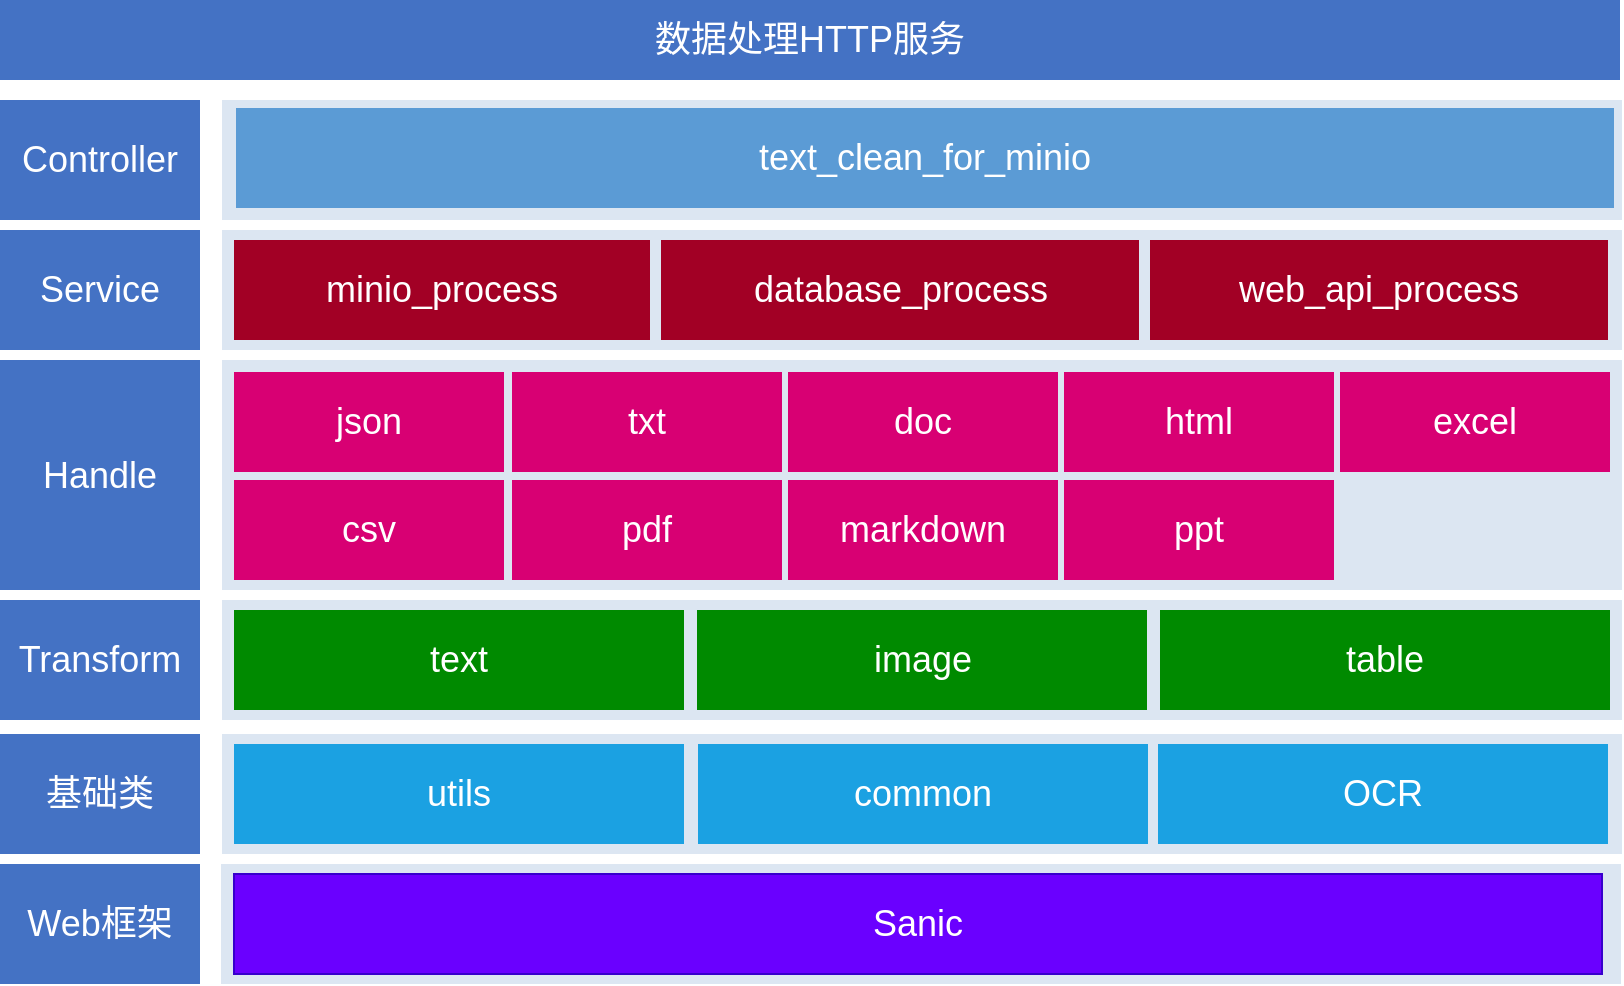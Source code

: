 <mxfile version="21.2.8" type="device">
  <diagram name="第 1 页" id="loeKpyqY9KO9q6GEpTu8">
    <mxGraphModel dx="1026" dy="1843" grid="0" gridSize="10" guides="1" tooltips="1" connect="1" arrows="1" fold="1" page="1" pageScale="1" pageWidth="827" pageHeight="1169" math="0" shadow="0">
      <root>
        <mxCell id="0" />
        <mxCell id="1" parent="0" />
        <mxCell id="iNnB15NnGvmIqP9MPX9o-1" value="&lt;font style=&quot;font-size: 18px;&quot;&gt;数据处理HTTP服务&lt;/font&gt;" style="rounded=0;whiteSpace=wrap;html=1;fillColor=#4472c4;strokeColor=none;fontColor=#ffffff;" parent="1" vertex="1">
          <mxGeometry x="9" y="-170" width="810" height="40" as="geometry" />
        </mxCell>
        <mxCell id="iNnB15NnGvmIqP9MPX9o-23" value="" style="rounded=0;whiteSpace=wrap;html=1;fillColor=#dce6f2;strokeColor=none;" parent="1" vertex="1">
          <mxGeometry x="120" y="-120" width="700" height="60" as="geometry" />
        </mxCell>
        <mxCell id="iNnB15NnGvmIqP9MPX9o-24" value="&lt;font color=&quot;#ffffff&quot; style=&quot;font-size: 18px;&quot;&gt;Controller&lt;/font&gt;" style="rounded=0;whiteSpace=wrap;html=1;fillColor=#4472c4;strokeColor=none;" parent="1" vertex="1">
          <mxGeometry x="9" y="-120" width="100" height="60" as="geometry" />
        </mxCell>
        <mxCell id="iNnB15NnGvmIqP9MPX9o-25" value="&lt;font style=&quot;font-size: 18px;&quot;&gt;Service&lt;/font&gt;" style="rounded=0;whiteSpace=wrap;html=1;fillColor=#4472c4;fontColor=#FFFFFF;strokeColor=none;" parent="1" vertex="1">
          <mxGeometry x="9" y="-55" width="100" height="60" as="geometry" />
        </mxCell>
        <mxCell id="iNnB15NnGvmIqP9MPX9o-26" value="&lt;font style=&quot;font-size: 18px;&quot;&gt;Handle&lt;/font&gt;" style="rounded=0;whiteSpace=wrap;html=1;fillColor=#4472c4;fontColor=#FFFFFF;strokeColor=none;" parent="1" vertex="1">
          <mxGeometry x="9" y="10" width="100" height="115" as="geometry" />
        </mxCell>
        <mxCell id="iNnB15NnGvmIqP9MPX9o-27" value="&lt;font style=&quot;font-size: 18px;&quot;&gt;Transform&lt;/font&gt;" style="rounded=0;whiteSpace=wrap;html=1;fillColor=#4472c4;fontColor=#FFFFFF;strokeColor=none;" parent="1" vertex="1">
          <mxGeometry x="9" y="130" width="100" height="60" as="geometry" />
        </mxCell>
        <mxCell id="iNnB15NnGvmIqP9MPX9o-29" value="&lt;font style=&quot;font-size: 18px;&quot;&gt;基础类&lt;/font&gt;" style="rounded=0;whiteSpace=wrap;html=1;fillColor=#4472c4;fontColor=#ffffff;strokeColor=none;" parent="1" vertex="1">
          <mxGeometry x="9" y="197" width="100" height="60" as="geometry" />
        </mxCell>
        <mxCell id="6DU0XRBK3AAMFuq2KatI-3" value="" style="rounded=0;whiteSpace=wrap;html=1;fillColor=#dce6f2;strokeColor=none;" vertex="1" parent="1">
          <mxGeometry x="120" y="-55" width="700" height="60" as="geometry" />
        </mxCell>
        <mxCell id="6DU0XRBK3AAMFuq2KatI-5" value="&lt;font style=&quot;font-size: 18px;&quot;&gt;minio_process&lt;/font&gt;" style="rounded=0;whiteSpace=wrap;html=1;fillColor=#a20025;fontColor=#ffffff;strokeColor=none;" vertex="1" parent="1">
          <mxGeometry x="126" y="-50" width="208" height="50" as="geometry" />
        </mxCell>
        <mxCell id="6DU0XRBK3AAMFuq2KatI-6" value="&lt;font color=&quot;#ffffff&quot; style=&quot;font-size: 18px;&quot;&gt;text_clean_for_minio&lt;/font&gt;" style="rounded=0;whiteSpace=wrap;html=1;fillColor=#5b9bd5;strokeColor=none;" vertex="1" parent="1">
          <mxGeometry x="127" y="-116" width="689" height="50" as="geometry" />
        </mxCell>
        <mxCell id="6DU0XRBK3AAMFuq2KatI-7" value="&lt;font style=&quot;font-size: 18px;&quot;&gt;database_process&lt;/font&gt;" style="rounded=0;whiteSpace=wrap;html=1;fillColor=#a20025;fontColor=#ffffff;strokeColor=none;" vertex="1" parent="1">
          <mxGeometry x="339.5" y="-50" width="239" height="50" as="geometry" />
        </mxCell>
        <mxCell id="6DU0XRBK3AAMFuq2KatI-8" value="&lt;span style=&quot;font-size: 18px;&quot;&gt;web_api_process&lt;/span&gt;" style="rounded=0;whiteSpace=wrap;html=1;fillColor=#a20025;fontColor=#ffffff;strokeColor=none;" vertex="1" parent="1">
          <mxGeometry x="584" y="-50" width="229" height="50" as="geometry" />
        </mxCell>
        <mxCell id="6DU0XRBK3AAMFuq2KatI-9" value="" style="rounded=0;whiteSpace=wrap;html=1;fillColor=#dce6f2;strokeColor=none;" vertex="1" parent="1">
          <mxGeometry x="120" y="10" width="700" height="115" as="geometry" />
        </mxCell>
        <mxCell id="6DU0XRBK3AAMFuq2KatI-10" value="&lt;span style=&quot;font-size: 18px;&quot;&gt;json&lt;/span&gt;" style="rounded=0;whiteSpace=wrap;html=1;fillColor=#d80073;fontColor=#ffffff;strokeColor=none;" vertex="1" parent="1">
          <mxGeometry x="126" y="16" width="135" height="50" as="geometry" />
        </mxCell>
        <mxCell id="6DU0XRBK3AAMFuq2KatI-11" value="&lt;span style=&quot;font-size: 18px;&quot;&gt;csv&lt;/span&gt;" style="rounded=0;whiteSpace=wrap;html=1;fillColor=#d80073;fontColor=#ffffff;strokeColor=none;" vertex="1" parent="1">
          <mxGeometry x="126" y="70" width="135" height="50" as="geometry" />
        </mxCell>
        <mxCell id="6DU0XRBK3AAMFuq2KatI-12" value="&lt;span style=&quot;font-size: 18px;&quot;&gt;txt&lt;/span&gt;" style="rounded=0;whiteSpace=wrap;html=1;fillColor=#d80073;fontColor=#ffffff;strokeColor=none;" vertex="1" parent="1">
          <mxGeometry x="265" y="16" width="135" height="50" as="geometry" />
        </mxCell>
        <mxCell id="6DU0XRBK3AAMFuq2KatI-13" value="&lt;span style=&quot;font-size: 18px;&quot;&gt;pdf&lt;/span&gt;" style="rounded=0;whiteSpace=wrap;html=1;fillColor=#d80073;fontColor=#ffffff;strokeColor=none;" vertex="1" parent="1">
          <mxGeometry x="265" y="70" width="135" height="50" as="geometry" />
        </mxCell>
        <mxCell id="6DU0XRBK3AAMFuq2KatI-14" value="&lt;span style=&quot;font-size: 18px;&quot;&gt;doc&lt;/span&gt;" style="rounded=0;whiteSpace=wrap;html=1;fillColor=#d80073;fontColor=#ffffff;strokeColor=none;" vertex="1" parent="1">
          <mxGeometry x="403" y="16" width="135" height="50" as="geometry" />
        </mxCell>
        <mxCell id="6DU0XRBK3AAMFuq2KatI-15" value="&lt;span style=&quot;font-size: 18px;&quot;&gt;markdown&lt;/span&gt;" style="rounded=0;whiteSpace=wrap;html=1;fillColor=#d80073;fontColor=#ffffff;strokeColor=none;" vertex="1" parent="1">
          <mxGeometry x="403" y="70" width="135" height="50" as="geometry" />
        </mxCell>
        <mxCell id="6DU0XRBK3AAMFuq2KatI-16" value="&lt;span style=&quot;font-size: 18px;&quot;&gt;html&lt;/span&gt;" style="rounded=0;whiteSpace=wrap;html=1;fillColor=#d80073;fontColor=#ffffff;strokeColor=none;" vertex="1" parent="1">
          <mxGeometry x="541" y="16" width="135" height="50" as="geometry" />
        </mxCell>
        <mxCell id="6DU0XRBK3AAMFuq2KatI-17" value="&lt;span style=&quot;font-size: 18px;&quot;&gt;ppt&lt;/span&gt;" style="rounded=0;whiteSpace=wrap;html=1;fillColor=#d80073;fontColor=#ffffff;strokeColor=none;" vertex="1" parent="1">
          <mxGeometry x="541" y="70" width="135" height="50" as="geometry" />
        </mxCell>
        <mxCell id="6DU0XRBK3AAMFuq2KatI-18" value="&lt;span style=&quot;font-size: 18px;&quot;&gt;excel&lt;/span&gt;" style="rounded=0;whiteSpace=wrap;html=1;fillColor=#d80073;fontColor=#ffffff;strokeColor=none;" vertex="1" parent="1">
          <mxGeometry x="679" y="16" width="135" height="50" as="geometry" />
        </mxCell>
        <mxCell id="6DU0XRBK3AAMFuq2KatI-19" value="" style="rounded=0;whiteSpace=wrap;html=1;fillColor=#dce6f2;strokeColor=none;" vertex="1" parent="1">
          <mxGeometry x="120" y="130" width="700" height="60" as="geometry" />
        </mxCell>
        <mxCell id="6DU0XRBK3AAMFuq2KatI-20" value="&lt;font style=&quot;font-size: 18px;&quot;&gt;text&lt;/font&gt;" style="rounded=0;whiteSpace=wrap;html=1;fillColor=#008a00;fontColor=#ffffff;strokeColor=none;" vertex="1" parent="1">
          <mxGeometry x="126" y="135" width="225" height="50" as="geometry" />
        </mxCell>
        <mxCell id="6DU0XRBK3AAMFuq2KatI-21" value="&lt;span style=&quot;font-size: 18px;&quot;&gt;image&lt;/span&gt;" style="rounded=0;whiteSpace=wrap;html=1;fillColor=#008a00;fontColor=#ffffff;strokeColor=none;" vertex="1" parent="1">
          <mxGeometry x="357.5" y="135" width="225" height="50" as="geometry" />
        </mxCell>
        <mxCell id="6DU0XRBK3AAMFuq2KatI-22" value="&lt;span style=&quot;font-size: 18px;&quot;&gt;table&lt;/span&gt;" style="rounded=0;whiteSpace=wrap;html=1;fillColor=#008a00;fontColor=#ffffff;strokeColor=none;" vertex="1" parent="1">
          <mxGeometry x="589" y="135" width="225" height="50" as="geometry" />
        </mxCell>
        <mxCell id="6DU0XRBK3AAMFuq2KatI-23" value="" style="rounded=0;whiteSpace=wrap;html=1;fillColor=#dce6f2;strokeColor=none;" vertex="1" parent="1">
          <mxGeometry x="120" y="197" width="700" height="60" as="geometry" />
        </mxCell>
        <mxCell id="6DU0XRBK3AAMFuq2KatI-24" value="&lt;font style=&quot;font-size: 18px;&quot;&gt;utils&lt;/font&gt;" style="rounded=0;whiteSpace=wrap;html=1;fillColor=#1ba1e2;fontColor=#ffffff;strokeColor=none;" vertex="1" parent="1">
          <mxGeometry x="126" y="202" width="225" height="50" as="geometry" />
        </mxCell>
        <mxCell id="6DU0XRBK3AAMFuq2KatI-25" value="&lt;font style=&quot;font-size: 18px;&quot;&gt;common&lt;/font&gt;" style="rounded=0;whiteSpace=wrap;html=1;fillColor=#1ba1e2;fontColor=#ffffff;strokeColor=none;" vertex="1" parent="1">
          <mxGeometry x="358" y="202" width="225" height="50" as="geometry" />
        </mxCell>
        <mxCell id="6DU0XRBK3AAMFuq2KatI-26" value="&lt;font style=&quot;font-size: 18px;&quot;&gt;OCR&lt;/font&gt;" style="rounded=0;whiteSpace=wrap;html=1;fillColor=#1ba1e2;fontColor=#ffffff;strokeColor=none;" vertex="1" parent="1">
          <mxGeometry x="588" y="202" width="225" height="50" as="geometry" />
        </mxCell>
        <mxCell id="6DU0XRBK3AAMFuq2KatI-27" value="" style="rounded=0;whiteSpace=wrap;html=1;fillColor=#dce6f2;strokeColor=none;" vertex="1" parent="1">
          <mxGeometry x="119.5" y="262" width="700" height="60" as="geometry" />
        </mxCell>
        <mxCell id="6DU0XRBK3AAMFuq2KatI-28" value="&lt;font style=&quot;font-size: 18px;&quot;&gt;Sanic&lt;/font&gt;" style="rounded=0;whiteSpace=wrap;html=1;fillColor=#6a00ff;fontColor=#ffffff;strokeColor=#3700CC;" vertex="1" parent="1">
          <mxGeometry x="126" y="267" width="684" height="50" as="geometry" />
        </mxCell>
        <mxCell id="6DU0XRBK3AAMFuq2KatI-29" value="&lt;font style=&quot;font-size: 18px;&quot;&gt;Web框架&lt;/font&gt;" style="rounded=0;whiteSpace=wrap;html=1;fillColor=#4472c4;fontColor=#ffffff;strokeColor=none;" vertex="1" parent="1">
          <mxGeometry x="9" y="262" width="100" height="60" as="geometry" />
        </mxCell>
      </root>
    </mxGraphModel>
  </diagram>
</mxfile>
